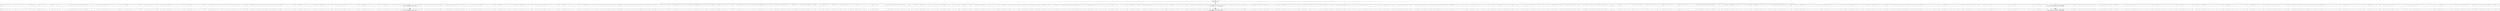 digraph {
    graph [rankdir=TB
          ,bgcolor=transparent];
    node [shape=box
         ,fillcolor=white
         ,style=filled];
    0 [label=<O <BR/> neq(v<SUB>156</SUB>, v<SUB>152</SUB>)>];
    1 [label=<C <BR/> mkng(C Var [C Succ [v<SUB>167</SUB>]], v<SUB>81</SUB>, C Sub [C Succ [v<SUB>167</SUB>] C Succ [v<SUB>167</SUB>]] : [C Sub [Zero Zero]], v<SUB>83</SUB>), mkng(C Var [Zero], v<SUB>86</SUB>, v<SUB>83</SUB>, v<SUB>88</SUB>), mkng(C Var [C Succ [v<SUB>167</SUB>]], v<SUB>112</SUB>, v<SUB>88</SUB>, v<SUB>114</SUB>), non_ground_member(C Term [Clause C Term [Parent v<SUB>81</SUB> : [v<SUB>86</SUB>]] : v<SUB>128</SUB>], C Term [Clause C Term [Father C Var [C Succ [v<SUB>167</SUB>]] : [C Var [Zero]]] : C Term [Parent C Var [C Succ [v<SUB>167</SUB>]] : [C Var [Zero]]] : [C Term [Male [C Var [C Succ [v<SUB>167</SUB>]]]]]] : C Term [Clause C Term [Mother C Var [C Succ [v<SUB>167</SUB>]] : [C Var [Zero]]] : C Term [Parent C Var [C Succ [v<SUB>167</SUB>]] : [C Var [Zero]]] : [C Term [Female [C Var [C Succ [v<SUB>167</SUB>]]]]]] : C Term [Clause [C Term [Parent C Term [A []] : [C Term [B []]]]]] : [C Term [Clause [C Term [Male [C Term [A []]]]]]]), solve(C Term [Clause C Term [Father C Var [C Succ [v<SUB>167</SUB>]] : [C Var [Zero]]] : C Term [Parent C Var [C Succ [v<SUB>167</SUB>]] : [C Var [Zero]]] : [C Term [Male [C Var [C Succ [v<SUB>167</SUB>]]]]]] : C Term [Clause C Term [Mother C Var [C Succ [v<SUB>167</SUB>]] : [C Var [Zero]]] : C Term [Parent C Var [C Succ [v<SUB>167</SUB>]] : [C Var [Zero]]] : [C Term [Female [C Var [C Succ [v<SUB>167</SUB>]]]]]] : C Term [Clause [C Term [Parent C Term [A []] : [C Term [B []]]]]] : [C Term [Clause [C Term [Male [C Term [A []]]]]]], v<SUB>128</SUB>), non_ground_member(C Term [Clause C Term [Male [v<SUB>112</SUB>]] : v<SUB>133</SUB>], C Term [Clause C Term [Father C Var [C Succ [v<SUB>167</SUB>]] : [C Var [Zero]]] : C Term [Parent C Var [C Succ [v<SUB>167</SUB>]] : [C Var [Zero]]] : [C Term [Male [C Var [C Succ [v<SUB>167</SUB>]]]]]] : C Term [Clause C Term [Mother C Var [C Succ [v<SUB>167</SUB>]] : [C Var [Zero]]] : C Term [Parent C Var [C Succ [v<SUB>167</SUB>]] : [C Var [Zero]]] : [C Term [Female [C Var [C Succ [v<SUB>167</SUB>]]]]]] : C Term [Clause [C Term [Parent C Term [A []] : [C Term [B []]]]]] : [C Term [Clause [C Term [Male [C Term [A []]]]]]]), solve(C Term [Clause C Term [Father C Var [C Succ [v<SUB>167</SUB>]] : [C Var [Zero]]] : C Term [Parent C Var [C Succ [v<SUB>167</SUB>]] : [C Var [Zero]]] : [C Term [Male [C Var [C Succ [v<SUB>167</SUB>]]]]]] : C Term [Clause C Term [Mother C Var [C Succ [v<SUB>167</SUB>]] : [C Var [Zero]]] : C Term [Parent C Var [C Succ [v<SUB>167</SUB>]] : [C Var [Zero]]] : [C Term [Female [C Var [C Succ [v<SUB>167</SUB>]]]]]] : C Term [Clause [C Term [Parent C Term [A []] : [C Term [B []]]]]] : [C Term [Clause [C Term [Male [C Term [A []]]]]]], v<SUB>133</SUB>) <BR/>  [ v<SUB>152</SUB> &rarr; C Succ [v<SUB>167</SUB>], v<SUB>156</SUB> &rarr; Zero ] >];
    2 [label=<C <BR/> mkng(C Var [Zero], v<SUB>81</SUB>, C Sub [Zero Zero] : [C Sub [C Succ [v<SUB>168</SUB>] C Succ [v<SUB>168</SUB>]]], v<SUB>83</SUB>), mkng(C Var [C Succ [v<SUB>168</SUB>]], v<SUB>86</SUB>, v<SUB>83</SUB>, v<SUB>88</SUB>), mkng(C Var [Zero], v<SUB>112</SUB>, v<SUB>88</SUB>, v<SUB>114</SUB>), non_ground_member(C Term [Clause C Term [Parent v<SUB>81</SUB> : [v<SUB>86</SUB>]] : v<SUB>128</SUB>], C Term [Clause C Term [Father C Var [Zero] : [C Var [C Succ [v<SUB>168</SUB>]]]] : C Term [Parent C Var [Zero] : [C Var [C Succ [v<SUB>168</SUB>]]]] : [C Term [Male [C Var [Zero]]]]] : C Term [Clause C Term [Mother C Var [Zero] : [C Var [C Succ [v<SUB>168</SUB>]]]] : C Term [Parent C Var [Zero] : [C Var [C Succ [v<SUB>168</SUB>]]]] : [C Term [Female [C Var [Zero]]]]] : C Term [Clause [C Term [Parent C Term [A []] : [C Term [B []]]]]] : [C Term [Clause [C Term [Male [C Term [A []]]]]]]), solve(C Term [Clause C Term [Father C Var [Zero] : [C Var [C Succ [v<SUB>168</SUB>]]]] : C Term [Parent C Var [Zero] : [C Var [C Succ [v<SUB>168</SUB>]]]] : [C Term [Male [C Var [Zero]]]]] : C Term [Clause C Term [Mother C Var [Zero] : [C Var [C Succ [v<SUB>168</SUB>]]]] : C Term [Parent C Var [Zero] : [C Var [C Succ [v<SUB>168</SUB>]]]] : [C Term [Female [C Var [Zero]]]]] : C Term [Clause [C Term [Parent C Term [A []] : [C Term [B []]]]]] : [C Term [Clause [C Term [Male [C Term [A []]]]]]], v<SUB>128</SUB>), non_ground_member(C Term [Clause C Term [Male [v<SUB>112</SUB>]] : v<SUB>133</SUB>], C Term [Clause C Term [Father C Var [Zero] : [C Var [C Succ [v<SUB>168</SUB>]]]] : C Term [Parent C Var [Zero] : [C Var [C Succ [v<SUB>168</SUB>]]]] : [C Term [Male [C Var [Zero]]]]] : C Term [Clause C Term [Mother C Var [Zero] : [C Var [C Succ [v<SUB>168</SUB>]]]] : C Term [Parent C Var [Zero] : [C Var [C Succ [v<SUB>168</SUB>]]]] : [C Term [Female [C Var [Zero]]]]] : C Term [Clause [C Term [Parent C Term [A []] : [C Term [B []]]]]] : [C Term [Clause [C Term [Male [C Term [A []]]]]]]), solve(C Term [Clause C Term [Father C Var [Zero] : [C Var [C Succ [v<SUB>168</SUB>]]]] : C Term [Parent C Var [Zero] : [C Var [C Succ [v<SUB>168</SUB>]]]] : [C Term [Male [C Var [Zero]]]]] : C Term [Clause C Term [Mother C Var [Zero] : [C Var [C Succ [v<SUB>168</SUB>]]]] : C Term [Parent C Var [Zero] : [C Var [C Succ [v<SUB>168</SUB>]]]] : [C Term [Female [C Var [Zero]]]]] : C Term [Clause [C Term [Parent C Term [A []] : [C Term [B []]]]]] : [C Term [Clause [C Term [Male [C Term [A []]]]]]], v<SUB>133</SUB>) <BR/>  [ v<SUB>152</SUB> &rarr; Zero, v<SUB>156</SUB> &rarr; C Succ [v<SUB>168</SUB>] ] >];
    3 [label=<C <BR/> neq(v<SUB>169</SUB>, v<SUB>170</SUB>), mkng(C Var [C Succ [v<SUB>170</SUB>]], v<SUB>81</SUB>, C Sub [C Succ [v<SUB>170</SUB>] C Succ [v<SUB>170</SUB>]] : [C Sub [C Succ [v<SUB>169</SUB>] C Succ [v<SUB>169</SUB>]]], v<SUB>83</SUB>), mkng(C Var [C Succ [v<SUB>169</SUB>]], v<SUB>86</SUB>, v<SUB>83</SUB>, v<SUB>88</SUB>), mkng(C Var [C Succ [v<SUB>170</SUB>]], v<SUB>112</SUB>, v<SUB>88</SUB>, v<SUB>114</SUB>), non_ground_member(C Term [Clause C Term [Parent v<SUB>81</SUB> : [v<SUB>86</SUB>]] : v<SUB>128</SUB>], C Term [Clause C Term [Father C Var [C Succ [v<SUB>170</SUB>]] : [C Var [C Succ [v<SUB>169</SUB>]]]] : C Term [Parent C Var [C Succ [v<SUB>170</SUB>]] : [C Var [C Succ [v<SUB>169</SUB>]]]] : [C Term [Male [C Var [C Succ [v<SUB>170</SUB>]]]]]] : C Term [Clause C Term [Mother C Var [C Succ [v<SUB>170</SUB>]] : [C Var [C Succ [v<SUB>169</SUB>]]]] : C Term [Parent C Var [C Succ [v<SUB>170</SUB>]] : [C Var [C Succ [v<SUB>169</SUB>]]]] : [C Term [Female [C Var [C Succ [v<SUB>170</SUB>]]]]]] : C Term [Clause [C Term [Parent C Term [A []] : [C Term [B []]]]]] : [C Term [Clause [C Term [Male [C Term [A []]]]]]]), solve(C Term [Clause C Term [Father C Var [C Succ [v<SUB>170</SUB>]] : [C Var [C Succ [v<SUB>169</SUB>]]]] : C Term [Parent C Var [C Succ [v<SUB>170</SUB>]] : [C Var [C Succ [v<SUB>169</SUB>]]]] : [C Term [Male [C Var [C Succ [v<SUB>170</SUB>]]]]]] : C Term [Clause C Term [Mother C Var [C Succ [v<SUB>170</SUB>]] : [C Var [C Succ [v<SUB>169</SUB>]]]] : C Term [Parent C Var [C Succ [v<SUB>170</SUB>]] : [C Var [C Succ [v<SUB>169</SUB>]]]] : [C Term [Female [C Var [C Succ [v<SUB>170</SUB>]]]]]] : C Term [Clause [C Term [Parent C Term [A []] : [C Term [B []]]]]] : [C Term [Clause [C Term [Male [C Term [A []]]]]]], v<SUB>128</SUB>), non_ground_member(C Term [Clause C Term [Male [v<SUB>112</SUB>]] : v<SUB>133</SUB>], C Term [Clause C Term [Father C Var [C Succ [v<SUB>170</SUB>]] : [C Var [C Succ [v<SUB>169</SUB>]]]] : C Term [Parent C Var [C Succ [v<SUB>170</SUB>]] : [C Var [C Succ [v<SUB>169</SUB>]]]] : [C Term [Male [C Var [C Succ [v<SUB>170</SUB>]]]]]] : C Term [Clause C Term [Mother C Var [C Succ [v<SUB>170</SUB>]] : [C Var [C Succ [v<SUB>169</SUB>]]]] : C Term [Parent C Var [C Succ [v<SUB>170</SUB>]] : [C Var [C Succ [v<SUB>169</SUB>]]]] : [C Term [Female [C Var [C Succ [v<SUB>170</SUB>]]]]]] : C Term [Clause [C Term [Parent C Term [A []] : [C Term [B []]]]]] : [C Term [Clause [C Term [Male [C Term [A []]]]]]]), solve(C Term [Clause C Term [Father C Var [C Succ [v<SUB>170</SUB>]] : [C Var [C Succ [v<SUB>169</SUB>]]]] : C Term [Parent C Var [C Succ [v<SUB>170</SUB>]] : [C Var [C Succ [v<SUB>169</SUB>]]]] : [C Term [Male [C Var [C Succ [v<SUB>170</SUB>]]]]]] : C Term [Clause C Term [Mother C Var [C Succ [v<SUB>170</SUB>]] : [C Var [C Succ [v<SUB>169</SUB>]]]] : C Term [Parent C Var [C Succ [v<SUB>170</SUB>]] : [C Var [C Succ [v<SUB>169</SUB>]]]] : [C Term [Female [C Var [C Succ [v<SUB>170</SUB>]]]]]] : C Term [Clause [C Term [Parent C Term [A []] : [C Term [B []]]]]] : [C Term [Clause [C Term [Male [C Term [A []]]]]]], v<SUB>133</SUB>) <BR/>  [ v<SUB>152</SUB> &rarr; C Succ [v<SUB>170</SUB>], v<SUB>156</SUB> &rarr; C Succ [v<SUB>169</SUB>] ] >];
    4 [label=<Leaf <BR/> mkng(C Var [C Succ [v<SUB>167</SUB>]], v<SUB>81</SUB>, C Sub [C Succ [v<SUB>167</SUB>] C Succ [v<SUB>167</SUB>]] : [C Sub [Zero Zero]], v<SUB>83</SUB>), mkng(C Var [Zero], v<SUB>86</SUB>, v<SUB>83</SUB>, v<SUB>88</SUB>), mkng(C Var [C Succ [v<SUB>167</SUB>]], v<SUB>112</SUB>, v<SUB>88</SUB>, v<SUB>114</SUB>), non_ground_member(C Term [Clause C Term [Parent v<SUB>81</SUB> : [v<SUB>86</SUB>]] : v<SUB>128</SUB>], C Term [Clause C Term [Father C Var [C Succ [v<SUB>167</SUB>]] : [C Var [Zero]]] : C Term [Parent C Var [C Succ [v<SUB>167</SUB>]] : [C Var [Zero]]] : [C Term [Male [C Var [C Succ [v<SUB>167</SUB>]]]]]] : C Term [Clause C Term [Mother C Var [C Succ [v<SUB>167</SUB>]] : [C Var [Zero]]] : C Term [Parent C Var [C Succ [v<SUB>167</SUB>]] : [C Var [Zero]]] : [C Term [Female [C Var [C Succ [v<SUB>167</SUB>]]]]]] : C Term [Clause [C Term [Parent C Term [A []] : [C Term [B []]]]]] : [C Term [Clause [C Term [Male [C Term [A []]]]]]]), solve(C Term [Clause C Term [Father C Var [C Succ [v<SUB>167</SUB>]] : [C Var [Zero]]] : C Term [Parent C Var [C Succ [v<SUB>167</SUB>]] : [C Var [Zero]]] : [C Term [Male [C Var [C Succ [v<SUB>167</SUB>]]]]]] : C Term [Clause C Term [Mother C Var [C Succ [v<SUB>167</SUB>]] : [C Var [Zero]]] : C Term [Parent C Var [C Succ [v<SUB>167</SUB>]] : [C Var [Zero]]] : [C Term [Female [C Var [C Succ [v<SUB>167</SUB>]]]]]] : C Term [Clause [C Term [Parent C Term [A []] : [C Term [B []]]]]] : [C Term [Clause [C Term [Male [C Term [A []]]]]]], v<SUB>128</SUB>), non_ground_member(C Term [Clause C Term [Male [v<SUB>112</SUB>]] : v<SUB>133</SUB>], C Term [Clause C Term [Father C Var [C Succ [v<SUB>167</SUB>]] : [C Var [Zero]]] : C Term [Parent C Var [C Succ [v<SUB>167</SUB>]] : [C Var [Zero]]] : [C Term [Male [C Var [C Succ [v<SUB>167</SUB>]]]]]] : C Term [Clause C Term [Mother C Var [C Succ [v<SUB>167</SUB>]] : [C Var [Zero]]] : C Term [Parent C Var [C Succ [v<SUB>167</SUB>]] : [C Var [Zero]]] : [C Term [Female [C Var [C Succ [v<SUB>167</SUB>]]]]]] : C Term [Clause [C Term [Parent C Term [A []] : [C Term [B []]]]]] : [C Term [Clause [C Term [Male [C Term [A []]]]]]]), solve(C Term [Clause C Term [Father C Var [C Succ [v<SUB>167</SUB>]] : [C Var [Zero]]] : C Term [Parent C Var [C Succ [v<SUB>167</SUB>]] : [C Var [Zero]]] : [C Term [Male [C Var [C Succ [v<SUB>167</SUB>]]]]]] : C Term [Clause C Term [Mother C Var [C Succ [v<SUB>167</SUB>]] : [C Var [Zero]]] : C Term [Parent C Var [C Succ [v<SUB>167</SUB>]] : [C Var [Zero]]] : [C Term [Female [C Var [C Succ [v<SUB>167</SUB>]]]]]] : C Term [Clause [C Term [Parent C Term [A []] : [C Term [B []]]]]] : [C Term [Clause [C Term [Male [C Term [A []]]]]]], v<SUB>133</SUB>) <BR/>  [ v<SUB>152</SUB> &rarr; C Succ [v<SUB>167</SUB>], v<SUB>156</SUB> &rarr; Zero ] >];
    5 [label=<Leaf <BR/> mkng(C Var [Zero], v<SUB>81</SUB>, C Sub [Zero Zero] : [C Sub [C Succ [v<SUB>168</SUB>] C Succ [v<SUB>168</SUB>]]], v<SUB>83</SUB>), mkng(C Var [C Succ [v<SUB>168</SUB>]], v<SUB>86</SUB>, v<SUB>83</SUB>, v<SUB>88</SUB>), mkng(C Var [Zero], v<SUB>112</SUB>, v<SUB>88</SUB>, v<SUB>114</SUB>), non_ground_member(C Term [Clause C Term [Parent v<SUB>81</SUB> : [v<SUB>86</SUB>]] : v<SUB>128</SUB>], C Term [Clause C Term [Father C Var [Zero] : [C Var [C Succ [v<SUB>168</SUB>]]]] : C Term [Parent C Var [Zero] : [C Var [C Succ [v<SUB>168</SUB>]]]] : [C Term [Male [C Var [Zero]]]]] : C Term [Clause C Term [Mother C Var [Zero] : [C Var [C Succ [v<SUB>168</SUB>]]]] : C Term [Parent C Var [Zero] : [C Var [C Succ [v<SUB>168</SUB>]]]] : [C Term [Female [C Var [Zero]]]]] : C Term [Clause [C Term [Parent C Term [A []] : [C Term [B []]]]]] : [C Term [Clause [C Term [Male [C Term [A []]]]]]]), solve(C Term [Clause C Term [Father C Var [Zero] : [C Var [C Succ [v<SUB>168</SUB>]]]] : C Term [Parent C Var [Zero] : [C Var [C Succ [v<SUB>168</SUB>]]]] : [C Term [Male [C Var [Zero]]]]] : C Term [Clause C Term [Mother C Var [Zero] : [C Var [C Succ [v<SUB>168</SUB>]]]] : C Term [Parent C Var [Zero] : [C Var [C Succ [v<SUB>168</SUB>]]]] : [C Term [Female [C Var [Zero]]]]] : C Term [Clause [C Term [Parent C Term [A []] : [C Term [B []]]]]] : [C Term [Clause [C Term [Male [C Term [A []]]]]]], v<SUB>128</SUB>), non_ground_member(C Term [Clause C Term [Male [v<SUB>112</SUB>]] : v<SUB>133</SUB>], C Term [Clause C Term [Father C Var [Zero] : [C Var [C Succ [v<SUB>168</SUB>]]]] : C Term [Parent C Var [Zero] : [C Var [C Succ [v<SUB>168</SUB>]]]] : [C Term [Male [C Var [Zero]]]]] : C Term [Clause C Term [Mother C Var [Zero] : [C Var [C Succ [v<SUB>168</SUB>]]]] : C Term [Parent C Var [Zero] : [C Var [C Succ [v<SUB>168</SUB>]]]] : [C Term [Female [C Var [Zero]]]]] : C Term [Clause [C Term [Parent C Term [A []] : [C Term [B []]]]]] : [C Term [Clause [C Term [Male [C Term [A []]]]]]]), solve(C Term [Clause C Term [Father C Var [Zero] : [C Var [C Succ [v<SUB>168</SUB>]]]] : C Term [Parent C Var [Zero] : [C Var [C Succ [v<SUB>168</SUB>]]]] : [C Term [Male [C Var [Zero]]]]] : C Term [Clause C Term [Mother C Var [Zero] : [C Var [C Succ [v<SUB>168</SUB>]]]] : C Term [Parent C Var [Zero] : [C Var [C Succ [v<SUB>168</SUB>]]]] : [C Term [Female [C Var [Zero]]]]] : C Term [Clause [C Term [Parent C Term [A []] : [C Term [B []]]]]] : [C Term [Clause [C Term [Male [C Term [A []]]]]]], v<SUB>133</SUB>) <BR/>  [ v<SUB>152</SUB> &rarr; Zero, v<SUB>156</SUB> &rarr; C Succ [v<SUB>168</SUB>] ] >];
    6 [label=<Leaf <BR/> neq(v<SUB>169</SUB>, v<SUB>170</SUB>), mkng(C Var [C Succ [v<SUB>170</SUB>]], v<SUB>81</SUB>, C Sub [C Succ [v<SUB>170</SUB>] C Succ [v<SUB>170</SUB>]] : [C Sub [C Succ [v<SUB>169</SUB>] C Succ [v<SUB>169</SUB>]]], v<SUB>83</SUB>), mkng(C Var [C Succ [v<SUB>169</SUB>]], v<SUB>86</SUB>, v<SUB>83</SUB>, v<SUB>88</SUB>), mkng(C Var [C Succ [v<SUB>170</SUB>]], v<SUB>112</SUB>, v<SUB>88</SUB>, v<SUB>114</SUB>), non_ground_member(C Term [Clause C Term [Parent v<SUB>81</SUB> : [v<SUB>86</SUB>]] : v<SUB>128</SUB>], C Term [Clause C Term [Father C Var [C Succ [v<SUB>170</SUB>]] : [C Var [C Succ [v<SUB>169</SUB>]]]] : C Term [Parent C Var [C Succ [v<SUB>170</SUB>]] : [C Var [C Succ [v<SUB>169</SUB>]]]] : [C Term [Male [C Var [C Succ [v<SUB>170</SUB>]]]]]] : C Term [Clause C Term [Mother C Var [C Succ [v<SUB>170</SUB>]] : [C Var [C Succ [v<SUB>169</SUB>]]]] : C Term [Parent C Var [C Succ [v<SUB>170</SUB>]] : [C Var [C Succ [v<SUB>169</SUB>]]]] : [C Term [Female [C Var [C Succ [v<SUB>170</SUB>]]]]]] : C Term [Clause [C Term [Parent C Term [A []] : [C Term [B []]]]]] : [C Term [Clause [C Term [Male [C Term [A []]]]]]]), solve(C Term [Clause C Term [Father C Var [C Succ [v<SUB>170</SUB>]] : [C Var [C Succ [v<SUB>169</SUB>]]]] : C Term [Parent C Var [C Succ [v<SUB>170</SUB>]] : [C Var [C Succ [v<SUB>169</SUB>]]]] : [C Term [Male [C Var [C Succ [v<SUB>170</SUB>]]]]]] : C Term [Clause C Term [Mother C Var [C Succ [v<SUB>170</SUB>]] : [C Var [C Succ [v<SUB>169</SUB>]]]] : C Term [Parent C Var [C Succ [v<SUB>170</SUB>]] : [C Var [C Succ [v<SUB>169</SUB>]]]] : [C Term [Female [C Var [C Succ [v<SUB>170</SUB>]]]]]] : C Term [Clause [C Term [Parent C Term [A []] : [C Term [B []]]]]] : [C Term [Clause [C Term [Male [C Term [A []]]]]]], v<SUB>128</SUB>), non_ground_member(C Term [Clause C Term [Male [v<SUB>112</SUB>]] : v<SUB>133</SUB>], C Term [Clause C Term [Father C Var [C Succ [v<SUB>170</SUB>]] : [C Var [C Succ [v<SUB>169</SUB>]]]] : C Term [Parent C Var [C Succ [v<SUB>170</SUB>]] : [C Var [C Succ [v<SUB>169</SUB>]]]] : [C Term [Male [C Var [C Succ [v<SUB>170</SUB>]]]]]] : C Term [Clause C Term [Mother C Var [C Succ [v<SUB>170</SUB>]] : [C Var [C Succ [v<SUB>169</SUB>]]]] : C Term [Parent C Var [C Succ [v<SUB>170</SUB>]] : [C Var [C Succ [v<SUB>169</SUB>]]]] : [C Term [Female [C Var [C Succ [v<SUB>170</SUB>]]]]]] : C Term [Clause [C Term [Parent C Term [A []] : [C Term [B []]]]]] : [C Term [Clause [C Term [Male [C Term [A []]]]]]]), solve(C Term [Clause C Term [Father C Var [C Succ [v<SUB>170</SUB>]] : [C Var [C Succ [v<SUB>169</SUB>]]]] : C Term [Parent C Var [C Succ [v<SUB>170</SUB>]] : [C Var [C Succ [v<SUB>169</SUB>]]]] : [C Term [Male [C Var [C Succ [v<SUB>170</SUB>]]]]]] : C Term [Clause C Term [Mother C Var [C Succ [v<SUB>170</SUB>]] : [C Var [C Succ [v<SUB>169</SUB>]]]] : C Term [Parent C Var [C Succ [v<SUB>170</SUB>]] : [C Var [C Succ [v<SUB>169</SUB>]]]] : [C Term [Female [C Var [C Succ [v<SUB>170</SUB>]]]]]] : C Term [Clause [C Term [Parent C Term [A []] : [C Term [B []]]]]] : [C Term [Clause [C Term [Male [C Term [A []]]]]]], v<SUB>133</SUB>) <BR/>  [ v<SUB>152</SUB> &rarr; C Succ [v<SUB>170</SUB>], v<SUB>156</SUB> &rarr; C Succ [v<SUB>169</SUB>] ] >];
    0 -> 1 [label=""];
    0 -> 2 [label=""];
    0 -> 3 [label=""];
    1 -> 4 [label=""];
    2 -> 5 [label=""];
    3 -> 6 [label=""];
}